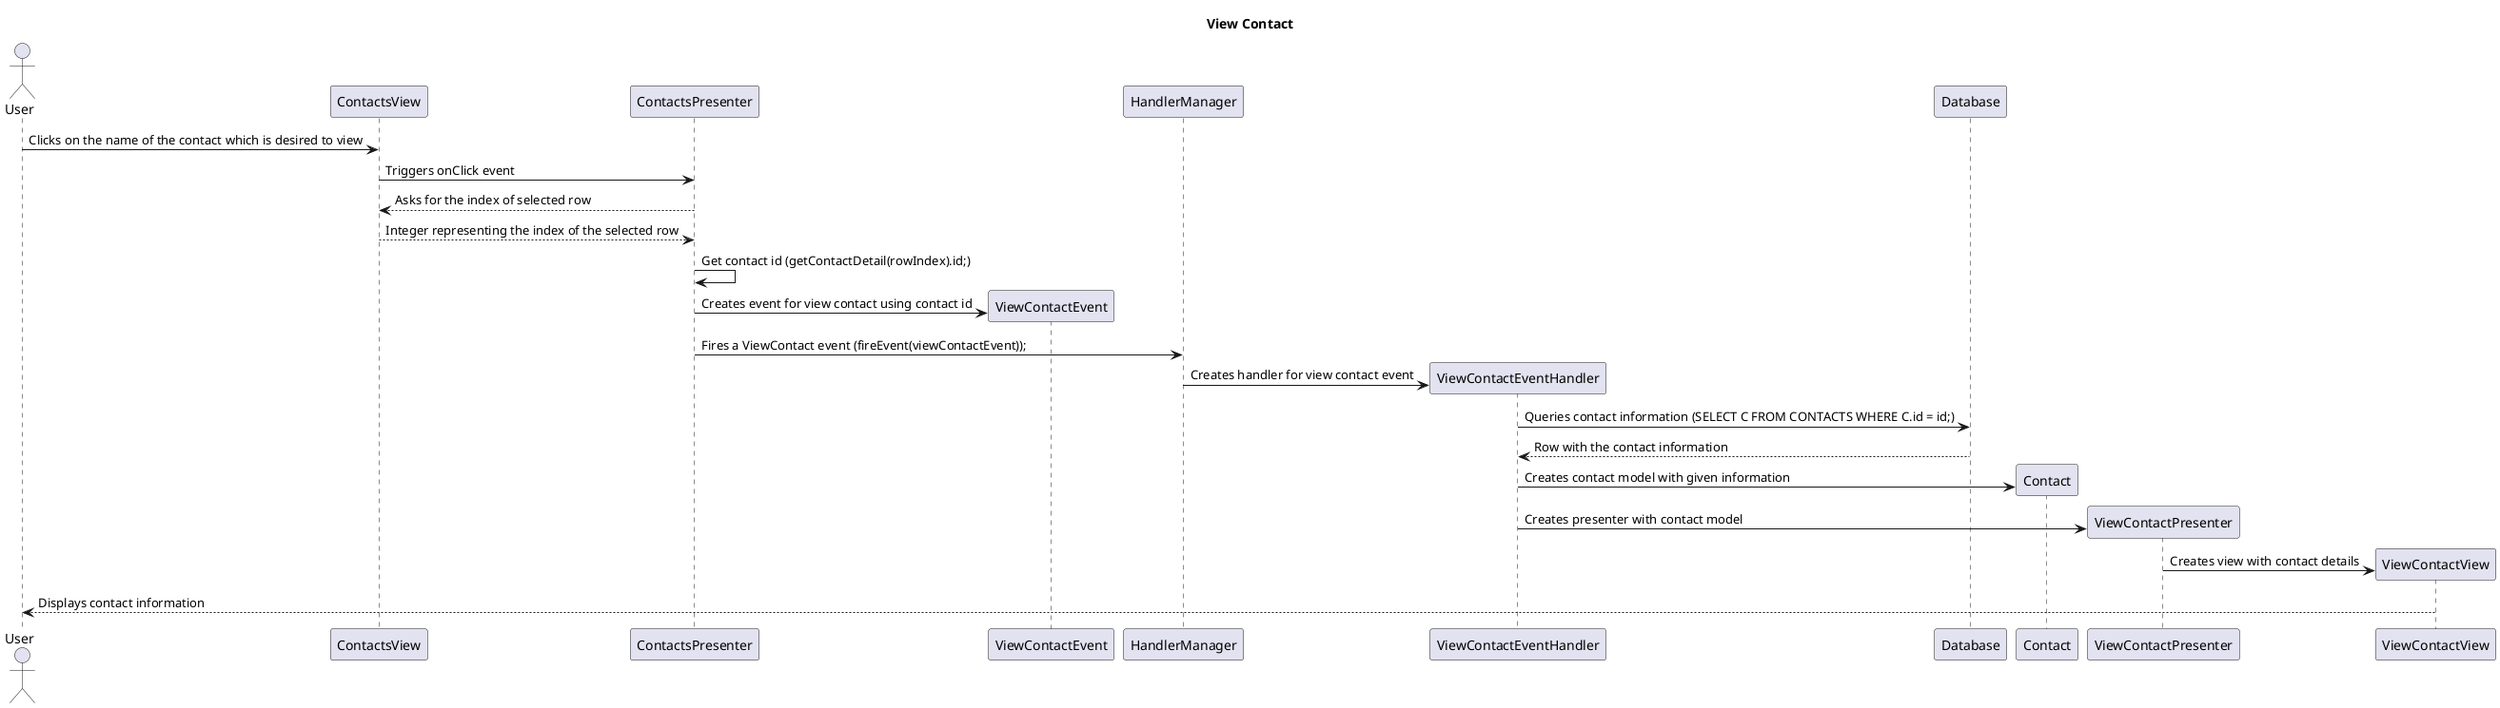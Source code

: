 @startuml

title "View Contact"

actor User

User -> ContactsView: Clicks on the name of the contact which is desired to view

ContactsView -> ContactsPresenter: Triggers onClick event

ContactsPresenter --> ContactsView: Asks for the index of selected row

ContactsView --> ContactsPresenter: Integer representing the index of the selected row

ContactsPresenter -> ContactsPresenter: Get contact id (getContactDetail(rowIndex).id;)

create ViewContactEvent
ContactsPresenter -> ViewContactEvent: Creates event for view contact using contact id

ContactsPresenter -> HandlerManager: Fires a ViewContact event (fireEvent(viewContactEvent));

create ViewContactEventHandler
HandlerManager -> ViewContactEventHandler: Creates handler for view contact event

ViewContactEventHandler -> Database: Queries contact information (SELECT C FROM CONTACTS WHERE C.id = id;)

Database --> ViewContactEventHandler : Row with the contact information

create Contact
ViewContactEventHandler -> Contact: Creates contact model with given information

create ViewContactPresenter
ViewContactEventHandler -> ViewContactPresenter: Creates presenter with contact model

create ViewContactView
ViewContactPresenter -> ViewContactView: Creates view with contact details

ViewContactView --> User: Displays contact information

@enduml